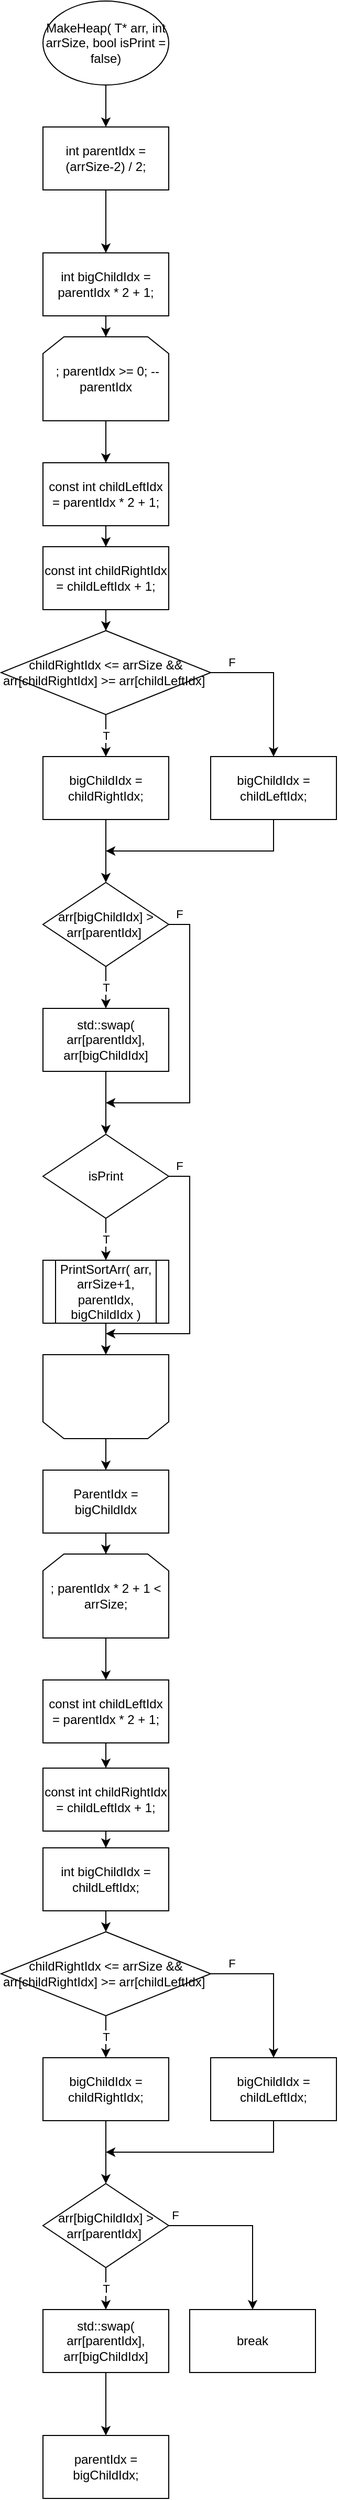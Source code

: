 <mxfile version="19.0.1" type="device"><diagram id="HHCms3cz-jtuunPQHAfl" name="페이지-1"><mxGraphModel dx="1050" dy="938" grid="1" gridSize="10" guides="1" tooltips="1" connect="1" arrows="1" fold="1" page="1" pageScale="1" pageWidth="827" pageHeight="1169" math="0" shadow="0"><root><mxCell id="0"/><mxCell id="1" parent="0"/><mxCell id="xlVvAQhzh6mKo1GQzdGT-3" value="" style="edgeStyle=orthogonalEdgeStyle;rounded=0;orthogonalLoop=1;jettySize=auto;html=1;" edge="1" parent="1" source="xlVvAQhzh6mKo1GQzdGT-1"><mxGeometry relative="1" as="geometry"><mxPoint x="100" y="160" as="targetPoint"/></mxGeometry></mxCell><mxCell id="xlVvAQhzh6mKo1GQzdGT-1" value="MakeHeap( T* arr, int arrSize, bool isPrint = false)" style="ellipse;whiteSpace=wrap;html=1;" vertex="1" parent="1"><mxGeometry x="40" y="40" width="120" height="80" as="geometry"/></mxCell><mxCell id="xlVvAQhzh6mKo1GQzdGT-28" value="" style="edgeStyle=orthogonalEdgeStyle;rounded=0;orthogonalLoop=1;jettySize=auto;html=1;" edge="1" parent="1" source="xlVvAQhzh6mKo1GQzdGT-26" target="xlVvAQhzh6mKo1GQzdGT-27"><mxGeometry relative="1" as="geometry"/></mxCell><mxCell id="xlVvAQhzh6mKo1GQzdGT-26" value="int parentIdx = (arrSize-2) / 2;" style="rounded=0;whiteSpace=wrap;html=1;" vertex="1" parent="1"><mxGeometry x="40" y="160" width="120" height="60" as="geometry"/></mxCell><mxCell id="xlVvAQhzh6mKo1GQzdGT-30" value="" style="edgeStyle=orthogonalEdgeStyle;rounded=0;orthogonalLoop=1;jettySize=auto;html=1;" edge="1" parent="1" source="xlVvAQhzh6mKo1GQzdGT-27" target="xlVvAQhzh6mKo1GQzdGT-29"><mxGeometry relative="1" as="geometry"/></mxCell><mxCell id="xlVvAQhzh6mKo1GQzdGT-27" value="int bigChildIdx = parentIdx * 2 + 1;" style="rounded=0;whiteSpace=wrap;html=1;" vertex="1" parent="1"><mxGeometry x="40" y="280" width="120" height="60" as="geometry"/></mxCell><mxCell id="xlVvAQhzh6mKo1GQzdGT-35" value="" style="edgeStyle=orthogonalEdgeStyle;rounded=0;orthogonalLoop=1;jettySize=auto;html=1;" edge="1" parent="1" source="xlVvAQhzh6mKo1GQzdGT-29" target="xlVvAQhzh6mKo1GQzdGT-32"><mxGeometry relative="1" as="geometry"/></mxCell><mxCell id="xlVvAQhzh6mKo1GQzdGT-29" value="&amp;nbsp;; parentIdx &amp;gt;= 0; --parentIdx" style="shape=loopLimit;whiteSpace=wrap;html=1;" vertex="1" parent="1"><mxGeometry x="40" y="360" width="120" height="80" as="geometry"/></mxCell><mxCell id="xlVvAQhzh6mKo1GQzdGT-57" value="" style="edgeStyle=orthogonalEdgeStyle;rounded=0;orthogonalLoop=1;jettySize=auto;html=1;" edge="1" parent="1" source="xlVvAQhzh6mKo1GQzdGT-31" target="xlVvAQhzh6mKo1GQzdGT-55"><mxGeometry relative="1" as="geometry"/></mxCell><mxCell id="xlVvAQhzh6mKo1GQzdGT-31" value="" style="shape=loopLimit;whiteSpace=wrap;html=1;flipV=1;" vertex="1" parent="1"><mxGeometry x="40" y="1330" width="120" height="80" as="geometry"/></mxCell><mxCell id="xlVvAQhzh6mKo1GQzdGT-37" style="edgeStyle=orthogonalEdgeStyle;rounded=0;orthogonalLoop=1;jettySize=auto;html=1;" edge="1" parent="1" source="xlVvAQhzh6mKo1GQzdGT-32" target="xlVvAQhzh6mKo1GQzdGT-33"><mxGeometry relative="1" as="geometry"/></mxCell><mxCell id="xlVvAQhzh6mKo1GQzdGT-32" value="const int childLeftIdx = parentIdx * 2 + 1;" style="rounded=0;whiteSpace=wrap;html=1;" vertex="1" parent="1"><mxGeometry x="40" y="480" width="120" height="60" as="geometry"/></mxCell><mxCell id="xlVvAQhzh6mKo1GQzdGT-38" style="edgeStyle=orthogonalEdgeStyle;rounded=0;orthogonalLoop=1;jettySize=auto;html=1;entryX=0.5;entryY=0;entryDx=0;entryDy=0;" edge="1" parent="1" source="xlVvAQhzh6mKo1GQzdGT-33" target="xlVvAQhzh6mKo1GQzdGT-34"><mxGeometry relative="1" as="geometry"/></mxCell><mxCell id="xlVvAQhzh6mKo1GQzdGT-33" value="const int childRightIdx = childLeftIdx + 1;" style="rounded=0;whiteSpace=wrap;html=1;" vertex="1" parent="1"><mxGeometry x="40" y="560" width="120" height="60" as="geometry"/></mxCell><mxCell id="xlVvAQhzh6mKo1GQzdGT-40" value="T" style="edgeStyle=orthogonalEdgeStyle;rounded=0;orthogonalLoop=1;jettySize=auto;html=1;" edge="1" parent="1" source="xlVvAQhzh6mKo1GQzdGT-34" target="xlVvAQhzh6mKo1GQzdGT-39"><mxGeometry relative="1" as="geometry"/></mxCell><mxCell id="xlVvAQhzh6mKo1GQzdGT-42" value="F" style="edgeStyle=orthogonalEdgeStyle;rounded=0;orthogonalLoop=1;jettySize=auto;html=1;entryX=0.5;entryY=0;entryDx=0;entryDy=0;exitX=1;exitY=0.5;exitDx=0;exitDy=0;" edge="1" parent="1" source="xlVvAQhzh6mKo1GQzdGT-34" target="xlVvAQhzh6mKo1GQzdGT-41"><mxGeometry x="-0.714" y="10" relative="1" as="geometry"><mxPoint as="offset"/></mxGeometry></mxCell><mxCell id="xlVvAQhzh6mKo1GQzdGT-34" value="childRightIdx &amp;lt;= arrSize &amp;amp;&amp;amp; arr[childRightIdx] &amp;gt;= arr[childLeftIdx]&amp;nbsp;" style="rhombus;whiteSpace=wrap;html=1;" vertex="1" parent="1"><mxGeometry y="640" width="200" height="80" as="geometry"/></mxCell><mxCell id="xlVvAQhzh6mKo1GQzdGT-44" value="" style="edgeStyle=orthogonalEdgeStyle;rounded=0;orthogonalLoop=1;jettySize=auto;html=1;" edge="1" parent="1" source="xlVvAQhzh6mKo1GQzdGT-39" target="xlVvAQhzh6mKo1GQzdGT-43"><mxGeometry relative="1" as="geometry"/></mxCell><mxCell id="xlVvAQhzh6mKo1GQzdGT-39" value="bigChildIdx = childRightIdx;" style="rounded=0;whiteSpace=wrap;html=1;" vertex="1" parent="1"><mxGeometry x="40" y="760" width="120" height="60" as="geometry"/></mxCell><mxCell id="xlVvAQhzh6mKo1GQzdGT-45" style="edgeStyle=orthogonalEdgeStyle;rounded=0;orthogonalLoop=1;jettySize=auto;html=1;" edge="1" parent="1" source="xlVvAQhzh6mKo1GQzdGT-41"><mxGeometry relative="1" as="geometry"><mxPoint x="100" y="850" as="targetPoint"/><Array as="points"><mxPoint x="260" y="850"/></Array></mxGeometry></mxCell><mxCell id="xlVvAQhzh6mKo1GQzdGT-41" value="bigChildIdx = childLeftIdx;" style="rounded=0;whiteSpace=wrap;html=1;" vertex="1" parent="1"><mxGeometry x="200" y="760" width="120" height="60" as="geometry"/></mxCell><mxCell id="xlVvAQhzh6mKo1GQzdGT-48" value="T" style="edgeStyle=orthogonalEdgeStyle;rounded=0;orthogonalLoop=1;jettySize=auto;html=1;" edge="1" parent="1" source="xlVvAQhzh6mKo1GQzdGT-43" target="xlVvAQhzh6mKo1GQzdGT-47"><mxGeometry relative="1" as="geometry"/></mxCell><mxCell id="xlVvAQhzh6mKo1GQzdGT-51" value="F" style="edgeStyle=orthogonalEdgeStyle;rounded=0;orthogonalLoop=1;jettySize=auto;html=1;exitX=1;exitY=0.5;exitDx=0;exitDy=0;" edge="1" parent="1" source="xlVvAQhzh6mKo1GQzdGT-43"><mxGeometry x="-0.926" y="10" relative="1" as="geometry"><mxPoint x="100" y="1090" as="targetPoint"/><Array as="points"><mxPoint x="180" y="920"/><mxPoint x="180" y="1090"/></Array><mxPoint as="offset"/></mxGeometry></mxCell><mxCell id="xlVvAQhzh6mKo1GQzdGT-43" value="arr[bigChildIdx] &amp;gt; arr[parentIdx]&amp;nbsp;" style="rhombus;whiteSpace=wrap;html=1;" vertex="1" parent="1"><mxGeometry x="40" y="880" width="120" height="80" as="geometry"/></mxCell><mxCell id="xlVvAQhzh6mKo1GQzdGT-50" value="" style="edgeStyle=orthogonalEdgeStyle;rounded=0;orthogonalLoop=1;jettySize=auto;html=1;" edge="1" parent="1" source="xlVvAQhzh6mKo1GQzdGT-47" target="xlVvAQhzh6mKo1GQzdGT-49"><mxGeometry relative="1" as="geometry"/></mxCell><mxCell id="xlVvAQhzh6mKo1GQzdGT-47" value="std::swap( arr[parentIdx], arr[bigChildIdx]" style="rounded=0;whiteSpace=wrap;html=1;" vertex="1" parent="1"><mxGeometry x="40" y="1000" width="120" height="60" as="geometry"/></mxCell><mxCell id="xlVvAQhzh6mKo1GQzdGT-53" value="T" style="edgeStyle=orthogonalEdgeStyle;rounded=0;orthogonalLoop=1;jettySize=auto;html=1;" edge="1" parent="1" source="xlVvAQhzh6mKo1GQzdGT-49" target="xlVvAQhzh6mKo1GQzdGT-52"><mxGeometry relative="1" as="geometry"/></mxCell><mxCell id="xlVvAQhzh6mKo1GQzdGT-81" value="F" style="edgeStyle=orthogonalEdgeStyle;rounded=0;orthogonalLoop=1;jettySize=auto;html=1;exitX=1;exitY=0.5;exitDx=0;exitDy=0;" edge="1" parent="1" source="xlVvAQhzh6mKo1GQzdGT-49"><mxGeometry x="-0.92" y="10" relative="1" as="geometry"><mxPoint x="100" y="1310" as="targetPoint"/><Array as="points"><mxPoint x="180" y="1160"/><mxPoint x="180" y="1310"/></Array><mxPoint as="offset"/></mxGeometry></mxCell><mxCell id="xlVvAQhzh6mKo1GQzdGT-49" value="isPrint" style="rhombus;whiteSpace=wrap;html=1;" vertex="1" parent="1"><mxGeometry x="40" y="1120" width="120" height="80" as="geometry"/></mxCell><mxCell id="xlVvAQhzh6mKo1GQzdGT-54" value="" style="edgeStyle=orthogonalEdgeStyle;rounded=0;orthogonalLoop=1;jettySize=auto;html=1;" edge="1" parent="1" source="xlVvAQhzh6mKo1GQzdGT-52" target="xlVvAQhzh6mKo1GQzdGT-31"><mxGeometry relative="1" as="geometry"/></mxCell><mxCell id="xlVvAQhzh6mKo1GQzdGT-52" value="PrintSortArr( arr, arrSize+1, parentIdx, bigChildIdx )" style="shape=process;whiteSpace=wrap;html=1;backgroundOutline=1;" vertex="1" parent="1"><mxGeometry x="40" y="1240" width="120" height="60" as="geometry"/></mxCell><mxCell id="xlVvAQhzh6mKo1GQzdGT-58" value="" style="edgeStyle=orthogonalEdgeStyle;rounded=0;orthogonalLoop=1;jettySize=auto;html=1;" edge="1" parent="1" source="xlVvAQhzh6mKo1GQzdGT-55" target="xlVvAQhzh6mKo1GQzdGT-56"><mxGeometry relative="1" as="geometry"/></mxCell><mxCell id="xlVvAQhzh6mKo1GQzdGT-55" value="ParentIdx = bigChildIdx" style="rounded=0;whiteSpace=wrap;html=1;" vertex="1" parent="1"><mxGeometry x="40" y="1440" width="120" height="60" as="geometry"/></mxCell><mxCell id="xlVvAQhzh6mKo1GQzdGT-60" value="" style="edgeStyle=orthogonalEdgeStyle;rounded=0;orthogonalLoop=1;jettySize=auto;html=1;" edge="1" parent="1" source="xlVvAQhzh6mKo1GQzdGT-56" target="xlVvAQhzh6mKo1GQzdGT-59"><mxGeometry relative="1" as="geometry"/></mxCell><mxCell id="xlVvAQhzh6mKo1GQzdGT-56" value="; parentIdx * 2 + 1 &amp;lt; arrSize;" style="shape=loopLimit;whiteSpace=wrap;html=1;" vertex="1" parent="1"><mxGeometry x="40" y="1520" width="120" height="80" as="geometry"/></mxCell><mxCell id="xlVvAQhzh6mKo1GQzdGT-62" value="" style="edgeStyle=orthogonalEdgeStyle;rounded=0;orthogonalLoop=1;jettySize=auto;html=1;" edge="1" parent="1" source="xlVvAQhzh6mKo1GQzdGT-59" target="xlVvAQhzh6mKo1GQzdGT-61"><mxGeometry relative="1" as="geometry"/></mxCell><mxCell id="xlVvAQhzh6mKo1GQzdGT-59" value="const int childLeftIdx = parentIdx * 2 + 1;" style="rounded=0;whiteSpace=wrap;html=1;" vertex="1" parent="1"><mxGeometry x="40" y="1640" width="120" height="60" as="geometry"/></mxCell><mxCell id="xlVvAQhzh6mKo1GQzdGT-64" value="" style="edgeStyle=orthogonalEdgeStyle;rounded=0;orthogonalLoop=1;jettySize=auto;html=1;" edge="1" parent="1" source="xlVvAQhzh6mKo1GQzdGT-61" target="xlVvAQhzh6mKo1GQzdGT-63"><mxGeometry relative="1" as="geometry"/></mxCell><mxCell id="xlVvAQhzh6mKo1GQzdGT-61" value="const int childRightIdx = childLeftIdx + 1;" style="rounded=0;whiteSpace=wrap;html=1;" vertex="1" parent="1"><mxGeometry x="40" y="1724" width="120" height="60" as="geometry"/></mxCell><mxCell id="xlVvAQhzh6mKo1GQzdGT-66" value="" style="edgeStyle=orthogonalEdgeStyle;rounded=0;orthogonalLoop=1;jettySize=auto;html=1;" edge="1" parent="1" source="xlVvAQhzh6mKo1GQzdGT-63"><mxGeometry relative="1" as="geometry"><mxPoint x="100.0" y="1880" as="targetPoint"/></mxGeometry></mxCell><mxCell id="xlVvAQhzh6mKo1GQzdGT-63" value="int bigChildIdx = childLeftIdx;" style="rounded=0;whiteSpace=wrap;html=1;" vertex="1" parent="1"><mxGeometry x="40" y="1800" width="120" height="60" as="geometry"/></mxCell><mxCell id="xlVvAQhzh6mKo1GQzdGT-67" value="T" style="edgeStyle=orthogonalEdgeStyle;rounded=0;orthogonalLoop=1;jettySize=auto;html=1;" edge="1" parent="1" source="xlVvAQhzh6mKo1GQzdGT-69" target="xlVvAQhzh6mKo1GQzdGT-71"><mxGeometry relative="1" as="geometry"/></mxCell><mxCell id="xlVvAQhzh6mKo1GQzdGT-68" value="F" style="edgeStyle=orthogonalEdgeStyle;rounded=0;orthogonalLoop=1;jettySize=auto;html=1;entryX=0.5;entryY=0;entryDx=0;entryDy=0;exitX=1;exitY=0.5;exitDx=0;exitDy=0;" edge="1" parent="1" source="xlVvAQhzh6mKo1GQzdGT-69" target="xlVvAQhzh6mKo1GQzdGT-73"><mxGeometry x="-0.714" y="10" relative="1" as="geometry"><mxPoint as="offset"/></mxGeometry></mxCell><mxCell id="xlVvAQhzh6mKo1GQzdGT-69" value="childRightIdx &amp;lt;= arrSize &amp;amp;&amp;amp; arr[childRightIdx] &amp;gt;= arr[childLeftIdx]&amp;nbsp;" style="rhombus;whiteSpace=wrap;html=1;" vertex="1" parent="1"><mxGeometry y="1880" width="200" height="80" as="geometry"/></mxCell><mxCell id="xlVvAQhzh6mKo1GQzdGT-70" value="" style="edgeStyle=orthogonalEdgeStyle;rounded=0;orthogonalLoop=1;jettySize=auto;html=1;" edge="1" parent="1" source="xlVvAQhzh6mKo1GQzdGT-71"><mxGeometry relative="1" as="geometry"><mxPoint x="100" y="2120" as="targetPoint"/></mxGeometry></mxCell><mxCell id="xlVvAQhzh6mKo1GQzdGT-71" value="bigChildIdx = childRightIdx;" style="rounded=0;whiteSpace=wrap;html=1;" vertex="1" parent="1"><mxGeometry x="40" y="2000" width="120" height="60" as="geometry"/></mxCell><mxCell id="xlVvAQhzh6mKo1GQzdGT-72" style="edgeStyle=orthogonalEdgeStyle;rounded=0;orthogonalLoop=1;jettySize=auto;html=1;" edge="1" parent="1" source="xlVvAQhzh6mKo1GQzdGT-73"><mxGeometry relative="1" as="geometry"><mxPoint x="100" y="2090" as="targetPoint"/><Array as="points"><mxPoint x="260" y="2090"/></Array></mxGeometry></mxCell><mxCell id="xlVvAQhzh6mKo1GQzdGT-73" value="bigChildIdx = childLeftIdx;" style="rounded=0;whiteSpace=wrap;html=1;" vertex="1" parent="1"><mxGeometry x="200" y="2000" width="120" height="60" as="geometry"/></mxCell><mxCell id="xlVvAQhzh6mKo1GQzdGT-74" value="T" style="edgeStyle=orthogonalEdgeStyle;rounded=0;orthogonalLoop=1;jettySize=auto;html=1;" edge="1" parent="1" source="xlVvAQhzh6mKo1GQzdGT-76" target="xlVvAQhzh6mKo1GQzdGT-78"><mxGeometry relative="1" as="geometry"/></mxCell><mxCell id="xlVvAQhzh6mKo1GQzdGT-75" value="F" style="edgeStyle=orthogonalEdgeStyle;rounded=0;orthogonalLoop=1;jettySize=auto;html=1;exitX=1;exitY=0.5;exitDx=0;exitDy=0;" edge="1" parent="1" source="xlVvAQhzh6mKo1GQzdGT-76"><mxGeometry x="-0.926" y="10" relative="1" as="geometry"><mxPoint x="240" y="2240" as="targetPoint"/><Array as="points"><mxPoint x="240" y="2160"/></Array><mxPoint as="offset"/></mxGeometry></mxCell><mxCell id="xlVvAQhzh6mKo1GQzdGT-76" value="arr[bigChildIdx] &amp;gt; arr[parentIdx]&amp;nbsp;" style="rhombus;whiteSpace=wrap;html=1;" vertex="1" parent="1"><mxGeometry x="40" y="2120" width="120" height="80" as="geometry"/></mxCell><mxCell id="xlVvAQhzh6mKo1GQzdGT-77" value="" style="edgeStyle=orthogonalEdgeStyle;rounded=0;orthogonalLoop=1;jettySize=auto;html=1;" edge="1" parent="1" source="xlVvAQhzh6mKo1GQzdGT-78"><mxGeometry relative="1" as="geometry"><mxPoint x="100.0" y="2360" as="targetPoint"/></mxGeometry></mxCell><mxCell id="xlVvAQhzh6mKo1GQzdGT-78" value="std::swap( arr[parentIdx], arr[bigChildIdx]" style="rounded=0;whiteSpace=wrap;html=1;" vertex="1" parent="1"><mxGeometry x="40" y="2240" width="120" height="60" as="geometry"/></mxCell><mxCell id="xlVvAQhzh6mKo1GQzdGT-79" value="parentIdx = bigChildIdx;" style="rounded=0;whiteSpace=wrap;html=1;" vertex="1" parent="1"><mxGeometry x="40" y="2360" width="120" height="60" as="geometry"/></mxCell><mxCell id="xlVvAQhzh6mKo1GQzdGT-80" value="break" style="rounded=0;whiteSpace=wrap;html=1;" vertex="1" parent="1"><mxGeometry x="180" y="2240" width="120" height="60" as="geometry"/></mxCell></root></mxGraphModel></diagram></mxfile>